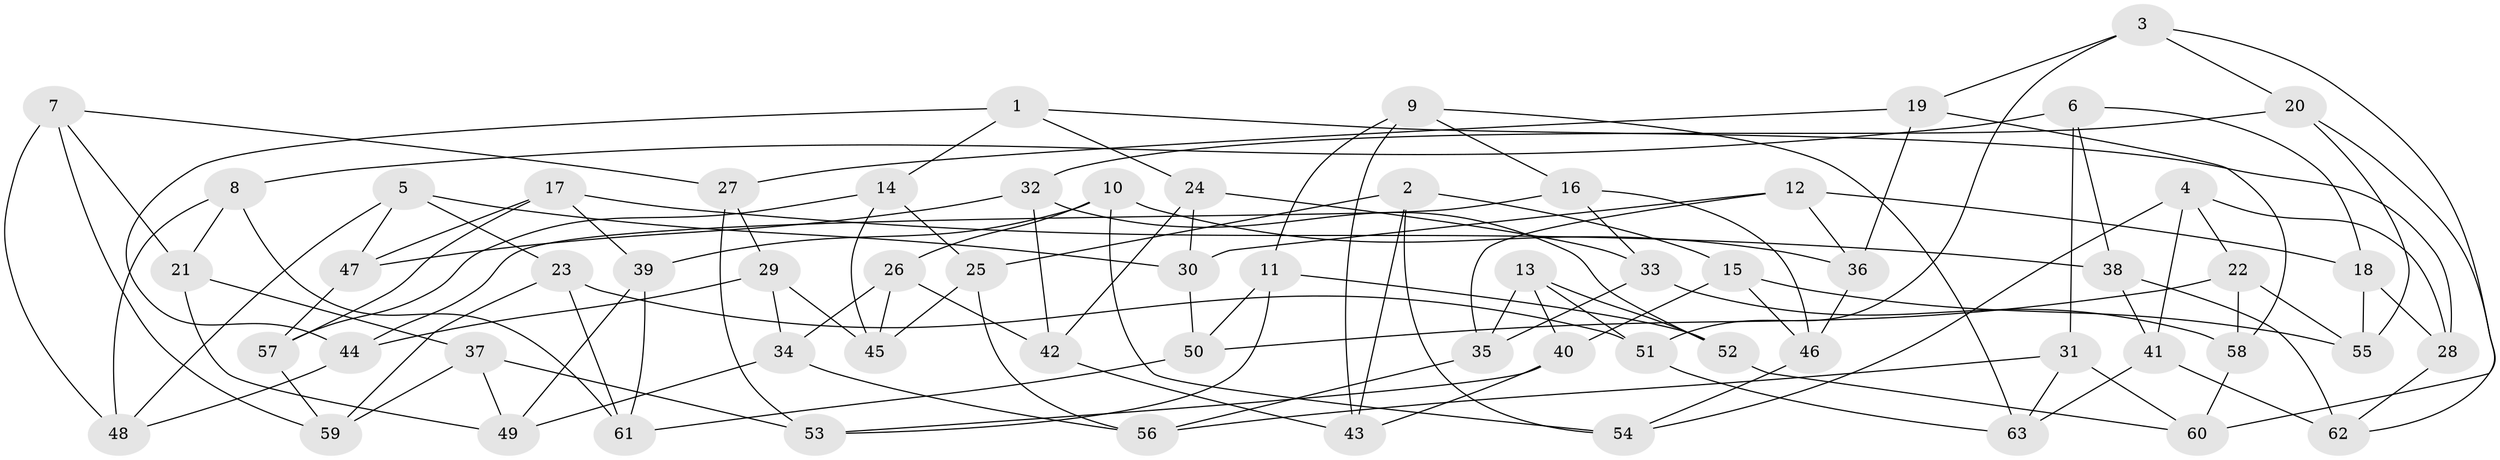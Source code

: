 // coarse degree distribution, {4: 0.5555555555555556, 3: 0.08888888888888889, 6: 0.17777777777777778, 5: 0.17777777777777778}
// Generated by graph-tools (version 1.1) at 2025/38/03/04/25 23:38:09]
// undirected, 63 vertices, 126 edges
graph export_dot {
  node [color=gray90,style=filled];
  1;
  2;
  3;
  4;
  5;
  6;
  7;
  8;
  9;
  10;
  11;
  12;
  13;
  14;
  15;
  16;
  17;
  18;
  19;
  20;
  21;
  22;
  23;
  24;
  25;
  26;
  27;
  28;
  29;
  30;
  31;
  32;
  33;
  34;
  35;
  36;
  37;
  38;
  39;
  40;
  41;
  42;
  43;
  44;
  45;
  46;
  47;
  48;
  49;
  50;
  51;
  52;
  53;
  54;
  55;
  56;
  57;
  58;
  59;
  60;
  61;
  62;
  63;
  1 -- 24;
  1 -- 14;
  1 -- 44;
  1 -- 28;
  2 -- 43;
  2 -- 54;
  2 -- 25;
  2 -- 15;
  3 -- 20;
  3 -- 60;
  3 -- 51;
  3 -- 19;
  4 -- 22;
  4 -- 54;
  4 -- 28;
  4 -- 41;
  5 -- 48;
  5 -- 30;
  5 -- 47;
  5 -- 23;
  6 -- 38;
  6 -- 18;
  6 -- 8;
  6 -- 31;
  7 -- 48;
  7 -- 59;
  7 -- 21;
  7 -- 27;
  8 -- 48;
  8 -- 21;
  8 -- 61;
  9 -- 11;
  9 -- 16;
  9 -- 43;
  9 -- 63;
  10 -- 54;
  10 -- 26;
  10 -- 39;
  10 -- 36;
  11 -- 50;
  11 -- 53;
  11 -- 52;
  12 -- 36;
  12 -- 35;
  12 -- 30;
  12 -- 18;
  13 -- 40;
  13 -- 51;
  13 -- 35;
  13 -- 52;
  14 -- 57;
  14 -- 25;
  14 -- 45;
  15 -- 40;
  15 -- 55;
  15 -- 46;
  16 -- 44;
  16 -- 33;
  16 -- 46;
  17 -- 38;
  17 -- 39;
  17 -- 47;
  17 -- 57;
  18 -- 55;
  18 -- 28;
  19 -- 27;
  19 -- 36;
  19 -- 58;
  20 -- 55;
  20 -- 62;
  20 -- 32;
  21 -- 49;
  21 -- 37;
  22 -- 55;
  22 -- 58;
  22 -- 50;
  23 -- 61;
  23 -- 59;
  23 -- 51;
  24 -- 33;
  24 -- 30;
  24 -- 42;
  25 -- 56;
  25 -- 45;
  26 -- 42;
  26 -- 34;
  26 -- 45;
  27 -- 53;
  27 -- 29;
  28 -- 62;
  29 -- 45;
  29 -- 44;
  29 -- 34;
  30 -- 50;
  31 -- 60;
  31 -- 56;
  31 -- 63;
  32 -- 47;
  32 -- 42;
  32 -- 52;
  33 -- 58;
  33 -- 35;
  34 -- 56;
  34 -- 49;
  35 -- 56;
  36 -- 46;
  37 -- 59;
  37 -- 49;
  37 -- 53;
  38 -- 41;
  38 -- 62;
  39 -- 49;
  39 -- 61;
  40 -- 43;
  40 -- 53;
  41 -- 63;
  41 -- 62;
  42 -- 43;
  44 -- 48;
  46 -- 54;
  47 -- 57;
  50 -- 61;
  51 -- 63;
  52 -- 60;
  57 -- 59;
  58 -- 60;
}
